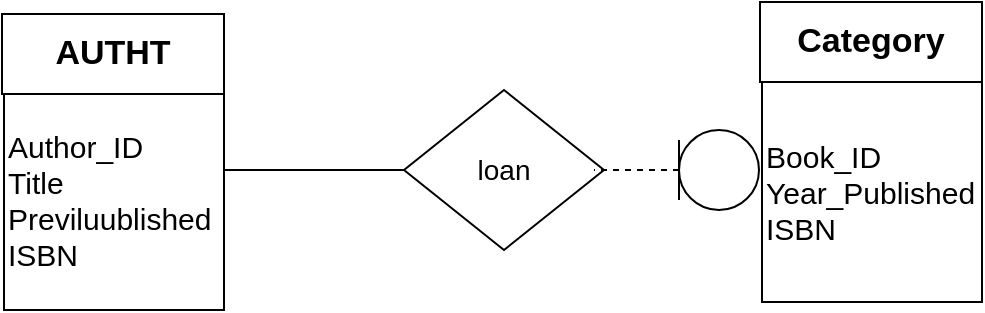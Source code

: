 <mxfile version="26.2.14">
  <diagram name="Page-1" id="FoEoWMVOJTnuln3-TEQc">
    <mxGraphModel dx="872" dy="489" grid="1" gridSize="10" guides="1" tooltips="1" connect="1" arrows="1" fold="1" page="1" pageScale="1" pageWidth="850" pageHeight="1100" math="0" shadow="0">
      <root>
        <mxCell id="0" />
        <mxCell id="1" parent="0" />
        <mxCell id="AqOa6sonlPo9D2rfYCfu-1" value="&lt;font style=&quot;font-size: 14px;&quot;&gt;loan&lt;/font&gt;" style="rhombus;whiteSpace=wrap;html=1;" vertex="1" parent="1">
          <mxGeometry x="330" y="80" width="100" height="80" as="geometry" />
        </mxCell>
        <mxCell id="AqOa6sonlPo9D2rfYCfu-2" value="&lt;font style=&quot;font-size: 15px;&quot;&gt;Author_ID&lt;/font&gt;&lt;div&gt;&lt;font style=&quot;font-size: 15px;&quot;&gt;Title&lt;/font&gt;&lt;/div&gt;&lt;div&gt;&lt;font style=&quot;font-size: 15px;&quot;&gt;Previluublished&lt;/font&gt;&lt;/div&gt;&lt;div&gt;&lt;font style=&quot;font-size: 15px;&quot;&gt;ISBN&lt;/font&gt;&lt;/div&gt;" style="whiteSpace=wrap;html=1;aspect=fixed;align=left;" vertex="1" parent="1">
          <mxGeometry x="130" y="80" width="110" height="110" as="geometry" />
        </mxCell>
        <mxCell id="AqOa6sonlPo9D2rfYCfu-3" value="&lt;b&gt;&lt;font style=&quot;font-size: 17px;&quot;&gt;AUTHT&lt;/font&gt;&lt;/b&gt;" style="rounded=0;whiteSpace=wrap;html=1;" vertex="1" parent="1">
          <mxGeometry x="129" y="42" width="111" height="40" as="geometry" />
        </mxCell>
        <mxCell id="AqOa6sonlPo9D2rfYCfu-4" value="" style="endArrow=none;html=1;rounded=0;" edge="1" parent="1">
          <mxGeometry width="50" height="50" relative="1" as="geometry">
            <mxPoint x="240" y="120" as="sourcePoint" />
            <mxPoint x="330" y="120" as="targetPoint" />
            <Array as="points">
              <mxPoint x="300" y="120" />
            </Array>
          </mxGeometry>
        </mxCell>
        <mxCell id="AqOa6sonlPo9D2rfYCfu-5" value="" style="shape=umlLifeline;perimeter=lifelinePerimeter;whiteSpace=wrap;html=1;container=1;dropTarget=0;collapsible=0;recursiveResize=0;outlineConnect=0;portConstraint=eastwest;newEdgeStyle={&quot;curved&quot;:0,&quot;rounded&quot;:0};participant=umlEntity;rotation=90;size=40;" vertex="1" parent="1">
          <mxGeometry x="446.25" y="78.75" width="40" height="82.5" as="geometry" />
        </mxCell>
        <mxCell id="AqOa6sonlPo9D2rfYCfu-6" value="&lt;span style=&quot;font-size: 15px;&quot;&gt;Book_ID&lt;/span&gt;&lt;div&gt;&lt;span style=&quot;font-size: 15px;&quot;&gt;Year_Published&lt;/span&gt;&lt;/div&gt;&lt;div&gt;&lt;span style=&quot;font-size: 15px;&quot;&gt;ISBN&lt;/span&gt;&lt;/div&gt;" style="whiteSpace=wrap;html=1;aspect=fixed;align=left;" vertex="1" parent="1">
          <mxGeometry x="509" y="76" width="110" height="110" as="geometry" />
        </mxCell>
        <mxCell id="AqOa6sonlPo9D2rfYCfu-7" value="&lt;span style=&quot;font-size: 17px;&quot;&gt;&lt;b&gt;Category&lt;/b&gt;&lt;/span&gt;" style="rounded=0;whiteSpace=wrap;html=1;" vertex="1" parent="1">
          <mxGeometry x="508" y="36" width="111" height="40" as="geometry" />
        </mxCell>
      </root>
    </mxGraphModel>
  </diagram>
</mxfile>
